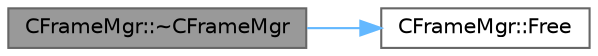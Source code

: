 digraph "CFrameMgr::~CFrameMgr"
{
 // LATEX_PDF_SIZE
  bgcolor="transparent";
  edge [fontname=Helvetica,fontsize=10,labelfontname=Helvetica,labelfontsize=10];
  node [fontname=Helvetica,fontsize=10,shape=box,height=0.2,width=0.4];
  rankdir="LR";
  Node1 [id="Node000001",label="CFrameMgr::~CFrameMgr",height=0.2,width=0.4,color="gray40", fillcolor="grey60", style="filled", fontcolor="black",tooltip=" "];
  Node1 -> Node2 [id="edge1_Node000001_Node000002",color="steelblue1",style="solid",tooltip=" "];
  Node2 [id="Node000002",label="CFrameMgr::Free",height=0.2,width=0.4,color="grey40", fillcolor="white", style="filled",URL="$class_c_frame_mgr.html#a9b62a53115ba53a43dc21d6b3d38d1ed",tooltip=" "];
}

